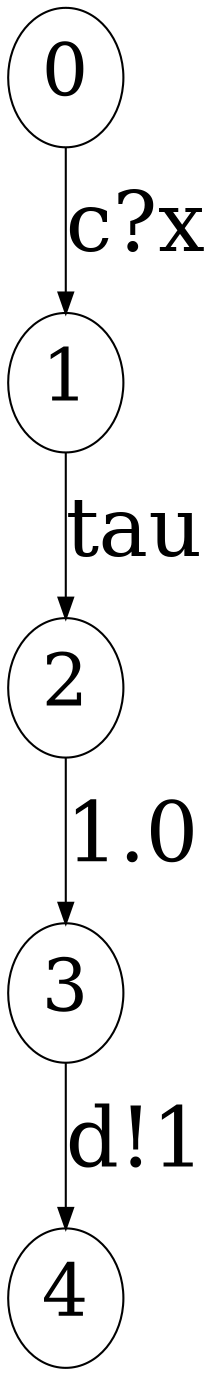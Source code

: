 // The qLTS Spec
digraph {
	node [fontsize=35]
	edge [fontsize=40]
	0 -> 1 [label="c?x"]
	1 -> 2 [label=tau]
	2 -> 3 [label=1.0]
	3 -> 4 [label="d!1"]
}
